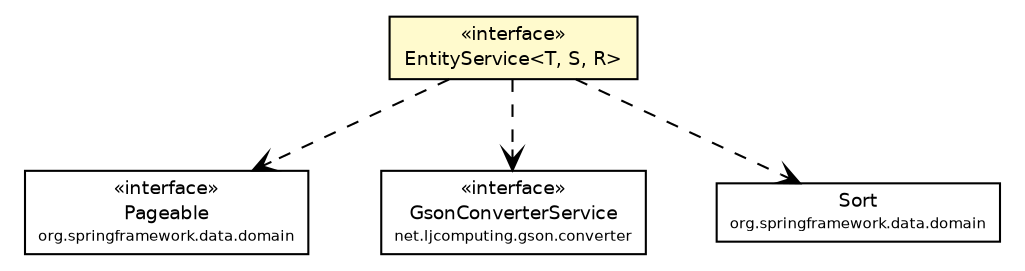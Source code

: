 #!/usr/local/bin/dot
#
# Class diagram 
# Generated by UMLGraph version R5_6 (http://www.umlgraph.org/)
#

digraph G {
	edge [fontname="Helvetica",fontsize=10,labelfontname="Helvetica",labelfontsize=10];
	node [fontname="Helvetica",fontsize=10,shape=plaintext];
	nodesep=0.25;
	ranksep=0.5;
	// net.ljcomputing.core.service.EntityService<T, S, R>
	c30 [label=<<table title="net.ljcomputing.core.service.EntityService" border="0" cellborder="1" cellspacing="0" cellpadding="2" port="p" bgcolor="lemonChiffon" href="./EntityService.html">
		<tr><td><table border="0" cellspacing="0" cellpadding="1">
<tr><td align="center" balign="center"> &#171;interface&#187; </td></tr>
<tr><td align="center" balign="center"> EntityService&lt;T, S, R&gt; </td></tr>
		</table></td></tr>
		</table>>, URL="./EntityService.html", fontname="Helvetica", fontcolor="black", fontsize=9.0];
	// net.ljcomputing.core.service.EntityService<T, S, R> DEPEND org.springframework.data.domain.Pageable
	c30:p -> c31:p [taillabel="", label="", headlabel="", fontname="Helvetica", fontcolor="black", fontsize=10.0, color="black", arrowhead=open, style=dashed];
	// net.ljcomputing.core.service.EntityService<T, S, R> DEPEND net.ljcomputing.gson.converter.GsonConverterService
	c30:p -> c34:p [taillabel="", label="", headlabel="", fontname="Helvetica", fontcolor="black", fontsize=10.0, color="black", arrowhead=open, style=dashed];
	// net.ljcomputing.core.service.EntityService<T, S, R> DEPEND org.springframework.data.domain.Sort
	c30:p -> c38:p [taillabel="", label="", headlabel="", fontname="Helvetica", fontcolor="black", fontsize=10.0, color="black", arrowhead=open, style=dashed];
	// net.ljcomputing.gson.converter.GsonConverterService
	c34 [label=<<table title="net.ljcomputing.gson.converter.GsonConverterService" border="0" cellborder="1" cellspacing="0" cellpadding="2" port="p">
		<tr><td><table border="0" cellspacing="0" cellpadding="1">
<tr><td align="center" balign="center"> &#171;interface&#187; </td></tr>
<tr><td align="center" balign="center"> GsonConverterService </td></tr>
<tr><td align="center" balign="center"><font point-size="7.0"> net.ljcomputing.gson.converter </font></td></tr>
		</table></td></tr>
		</table>>, URL="null", fontname="Helvetica", fontcolor="black", fontsize=9.0];
	// org.springframework.data.domain.Pageable
	c31 [label=<<table title="org.springframework.data.domain.Pageable" border="0" cellborder="1" cellspacing="0" cellpadding="2" port="p">
		<tr><td><table border="0" cellspacing="0" cellpadding="1">
<tr><td align="center" balign="center"> &#171;interface&#187; </td></tr>
<tr><td align="center" balign="center"> Pageable </td></tr>
<tr><td align="center" balign="center"><font point-size="7.0"> org.springframework.data.domain </font></td></tr>
		</table></td></tr>
		</table>>, URL="null", fontname="Helvetica", fontcolor="black", fontsize=9.0];
	// org.springframework.data.domain.Sort
	c38 [label=<<table title="org.springframework.data.domain.Sort" border="0" cellborder="1" cellspacing="0" cellpadding="2" port="p">
		<tr><td><table border="0" cellspacing="0" cellpadding="1">
<tr><td align="center" balign="center"> Sort </td></tr>
<tr><td align="center" balign="center"><font point-size="7.0"> org.springframework.data.domain </font></td></tr>
		</table></td></tr>
		</table>>, URL="null", fontname="Helvetica", fontcolor="black", fontsize=9.0];
}

